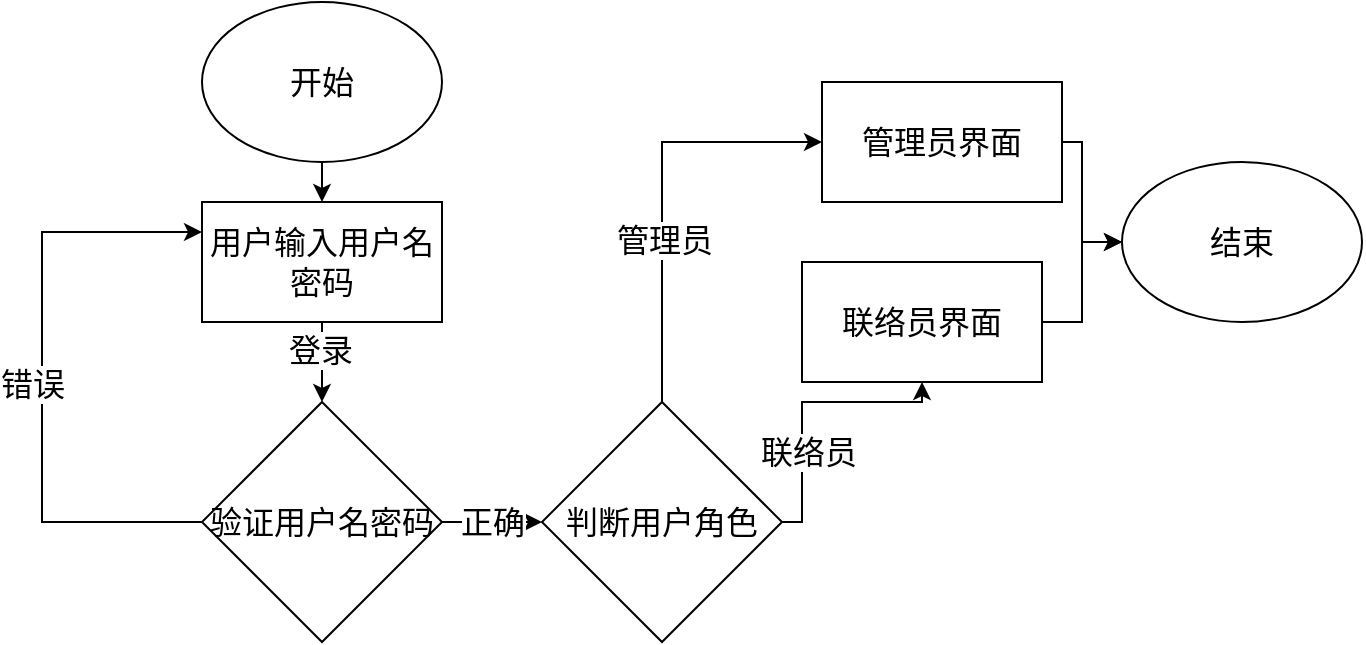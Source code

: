 <mxfile version="24.4.10" type="github">
  <diagram name="第 1 页" id="MY1Mv8rdpInP4jTcCOC-">
    <mxGraphModel dx="1050" dy="522" grid="1" gridSize="10" guides="1" tooltips="1" connect="1" arrows="1" fold="1" page="1" pageScale="1" pageWidth="827" pageHeight="1169" math="0" shadow="0">
      <root>
        <mxCell id="0" />
        <mxCell id="1" parent="0" />
        <mxCell id="Yfw58hvEixb5aZEW6N7N-4" style="edgeStyle=orthogonalEdgeStyle;rounded=0;orthogonalLoop=1;jettySize=auto;html=1;exitX=0.5;exitY=1;exitDx=0;exitDy=0;entryX=0.5;entryY=0;entryDx=0;entryDy=0;" edge="1" parent="1" source="Yfw58hvEixb5aZEW6N7N-1" target="Yfw58hvEixb5aZEW6N7N-3">
          <mxGeometry relative="1" as="geometry" />
        </mxCell>
        <mxCell id="Yfw58hvEixb5aZEW6N7N-5" value="登录" style="edgeLabel;html=1;align=center;verticalAlign=middle;resizable=0;points=[];fontSize=16;" vertex="1" connectable="0" parent="Yfw58hvEixb5aZEW6N7N-4">
          <mxGeometry x="-0.31" y="-1" relative="1" as="geometry">
            <mxPoint as="offset" />
          </mxGeometry>
        </mxCell>
        <mxCell id="Yfw58hvEixb5aZEW6N7N-1" value="&lt;font style=&quot;font-size: 16px;&quot;&gt;用户输入用户名密码&lt;/font&gt;" style="rounded=0;whiteSpace=wrap;html=1;" vertex="1" parent="1">
          <mxGeometry x="200" y="140" width="120" height="60" as="geometry" />
        </mxCell>
        <mxCell id="Yfw58hvEixb5aZEW6N7N-8" style="edgeStyle=orthogonalEdgeStyle;rounded=0;orthogonalLoop=1;jettySize=auto;html=1;exitX=0.5;exitY=1;exitDx=0;exitDy=0;entryX=0.5;entryY=0;entryDx=0;entryDy=0;" edge="1" parent="1" source="Yfw58hvEixb5aZEW6N7N-2" target="Yfw58hvEixb5aZEW6N7N-1">
          <mxGeometry relative="1" as="geometry" />
        </mxCell>
        <mxCell id="Yfw58hvEixb5aZEW6N7N-2" value="&lt;font style=&quot;font-size: 16px;&quot;&gt;开始&lt;/font&gt;" style="ellipse;whiteSpace=wrap;html=1;" vertex="1" parent="1">
          <mxGeometry x="200" y="40" width="120" height="80" as="geometry" />
        </mxCell>
        <mxCell id="Yfw58hvEixb5aZEW6N7N-10" style="edgeStyle=orthogonalEdgeStyle;rounded=0;orthogonalLoop=1;jettySize=auto;html=1;exitX=0;exitY=0.5;exitDx=0;exitDy=0;entryX=0;entryY=0.25;entryDx=0;entryDy=0;" edge="1" parent="1" source="Yfw58hvEixb5aZEW6N7N-3" target="Yfw58hvEixb5aZEW6N7N-1">
          <mxGeometry relative="1" as="geometry">
            <mxPoint x="120" y="160" as="targetPoint" />
            <Array as="points">
              <mxPoint x="120" y="300" />
              <mxPoint x="120" y="155" />
            </Array>
          </mxGeometry>
        </mxCell>
        <mxCell id="Yfw58hvEixb5aZEW6N7N-11" value="&lt;font style=&quot;font-size: 16px;&quot;&gt;错误&lt;/font&gt;" style="edgeLabel;html=1;align=center;verticalAlign=middle;resizable=0;points=[];" vertex="1" connectable="0" parent="Yfw58hvEixb5aZEW6N7N-10">
          <mxGeometry x="-0.02" y="5" relative="1" as="geometry">
            <mxPoint as="offset" />
          </mxGeometry>
        </mxCell>
        <mxCell id="Yfw58hvEixb5aZEW6N7N-12" style="edgeStyle=orthogonalEdgeStyle;rounded=0;orthogonalLoop=1;jettySize=auto;html=1;exitX=1;exitY=0.5;exitDx=0;exitDy=0;entryX=0;entryY=0.5;entryDx=0;entryDy=0;" edge="1" parent="1" source="Yfw58hvEixb5aZEW6N7N-3" target="Yfw58hvEixb5aZEW6N7N-9">
          <mxGeometry relative="1" as="geometry" />
        </mxCell>
        <mxCell id="Yfw58hvEixb5aZEW6N7N-13" value="&lt;font style=&quot;font-size: 16px;&quot;&gt;正确&lt;/font&gt;" style="edgeLabel;html=1;align=center;verticalAlign=middle;resizable=0;points=[];" vertex="1" connectable="0" parent="Yfw58hvEixb5aZEW6N7N-12">
          <mxGeometry x="-0.008" relative="1" as="geometry">
            <mxPoint as="offset" />
          </mxGeometry>
        </mxCell>
        <mxCell id="Yfw58hvEixb5aZEW6N7N-3" value="&lt;font style=&quot;font-size: 16px;&quot;&gt;验证用户名密码&lt;/font&gt;" style="rhombus;whiteSpace=wrap;html=1;" vertex="1" parent="1">
          <mxGeometry x="200" y="240" width="120" height="120" as="geometry" />
        </mxCell>
        <mxCell id="Yfw58hvEixb5aZEW6N7N-16" style="edgeStyle=orthogonalEdgeStyle;rounded=0;orthogonalLoop=1;jettySize=auto;html=1;exitX=1;exitY=0.5;exitDx=0;exitDy=0;" edge="1" parent="1" source="Yfw58hvEixb5aZEW6N7N-9" target="Yfw58hvEixb5aZEW6N7N-14">
          <mxGeometry relative="1" as="geometry">
            <mxPoint x="510" y="300" as="targetPoint" />
            <Array as="points">
              <mxPoint x="500" y="300" />
              <mxPoint x="500" y="240" />
            </Array>
          </mxGeometry>
        </mxCell>
        <mxCell id="Yfw58hvEixb5aZEW6N7N-20" value="&lt;font style=&quot;font-size: 16px;&quot;&gt;联络员&lt;/font&gt;" style="edgeLabel;html=1;align=center;verticalAlign=top;resizable=0;points=[];" vertex="1" connectable="0" parent="Yfw58hvEixb5aZEW6N7N-16">
          <mxGeometry x="-0.12" y="-3" relative="1" as="geometry">
            <mxPoint as="offset" />
          </mxGeometry>
        </mxCell>
        <mxCell id="Yfw58hvEixb5aZEW6N7N-18" style="edgeStyle=orthogonalEdgeStyle;rounded=0;orthogonalLoop=1;jettySize=auto;html=1;exitX=0.5;exitY=0;exitDx=0;exitDy=0;entryX=0;entryY=0.5;entryDx=0;entryDy=0;" edge="1" parent="1" source="Yfw58hvEixb5aZEW6N7N-9" target="Yfw58hvEixb5aZEW6N7N-15">
          <mxGeometry relative="1" as="geometry">
            <mxPoint x="430" y="160" as="targetPoint" />
          </mxGeometry>
        </mxCell>
        <mxCell id="Yfw58hvEixb5aZEW6N7N-19" value="&lt;font style=&quot;font-size: 16px;&quot;&gt;管理员&lt;/font&gt;" style="edgeLabel;html=1;align=center;verticalAlign=middle;resizable=0;points=[];" vertex="1" connectable="0" parent="Yfw58hvEixb5aZEW6N7N-18">
          <mxGeometry x="-0.223" y="-1" relative="1" as="geometry">
            <mxPoint as="offset" />
          </mxGeometry>
        </mxCell>
        <mxCell id="Yfw58hvEixb5aZEW6N7N-9" value="&lt;font style=&quot;font-size: 16px;&quot;&gt;判断用户角色&lt;/font&gt;" style="rhombus;whiteSpace=wrap;html=1;" vertex="1" parent="1">
          <mxGeometry x="370" y="240" width="120" height="120" as="geometry" />
        </mxCell>
        <mxCell id="Yfw58hvEixb5aZEW6N7N-23" style="edgeStyle=orthogonalEdgeStyle;rounded=0;orthogonalLoop=1;jettySize=auto;html=1;exitX=1;exitY=0.5;exitDx=0;exitDy=0;entryX=0;entryY=0.5;entryDx=0;entryDy=0;" edge="1" parent="1" source="Yfw58hvEixb5aZEW6N7N-14" target="Yfw58hvEixb5aZEW6N7N-21">
          <mxGeometry relative="1" as="geometry">
            <Array as="points">
              <mxPoint x="640" y="200" />
              <mxPoint x="640" y="160" />
            </Array>
          </mxGeometry>
        </mxCell>
        <mxCell id="Yfw58hvEixb5aZEW6N7N-14" value="&lt;font style=&quot;font-size: 16px;&quot;&gt;联络员界面&lt;/font&gt;" style="rounded=0;whiteSpace=wrap;html=1;" vertex="1" parent="1">
          <mxGeometry x="500" y="170" width="120" height="60" as="geometry" />
        </mxCell>
        <mxCell id="Yfw58hvEixb5aZEW6N7N-22" style="edgeStyle=orthogonalEdgeStyle;rounded=0;orthogonalLoop=1;jettySize=auto;html=1;exitX=1;exitY=0.5;exitDx=0;exitDy=0;" edge="1" parent="1" source="Yfw58hvEixb5aZEW6N7N-15" target="Yfw58hvEixb5aZEW6N7N-21">
          <mxGeometry relative="1" as="geometry">
            <Array as="points">
              <mxPoint x="640" y="110" />
              <mxPoint x="640" y="160" />
            </Array>
          </mxGeometry>
        </mxCell>
        <mxCell id="Yfw58hvEixb5aZEW6N7N-15" value="&lt;font style=&quot;font-size: 16px;&quot;&gt;管理员界面&lt;/font&gt;" style="rounded=0;whiteSpace=wrap;html=1;" vertex="1" parent="1">
          <mxGeometry x="510" y="80" width="120" height="60" as="geometry" />
        </mxCell>
        <mxCell id="Yfw58hvEixb5aZEW6N7N-21" value="&lt;font style=&quot;font-size: 16px;&quot;&gt;结束&lt;/font&gt;" style="ellipse;whiteSpace=wrap;html=1;" vertex="1" parent="1">
          <mxGeometry x="660" y="120" width="120" height="80" as="geometry" />
        </mxCell>
      </root>
    </mxGraphModel>
  </diagram>
</mxfile>
